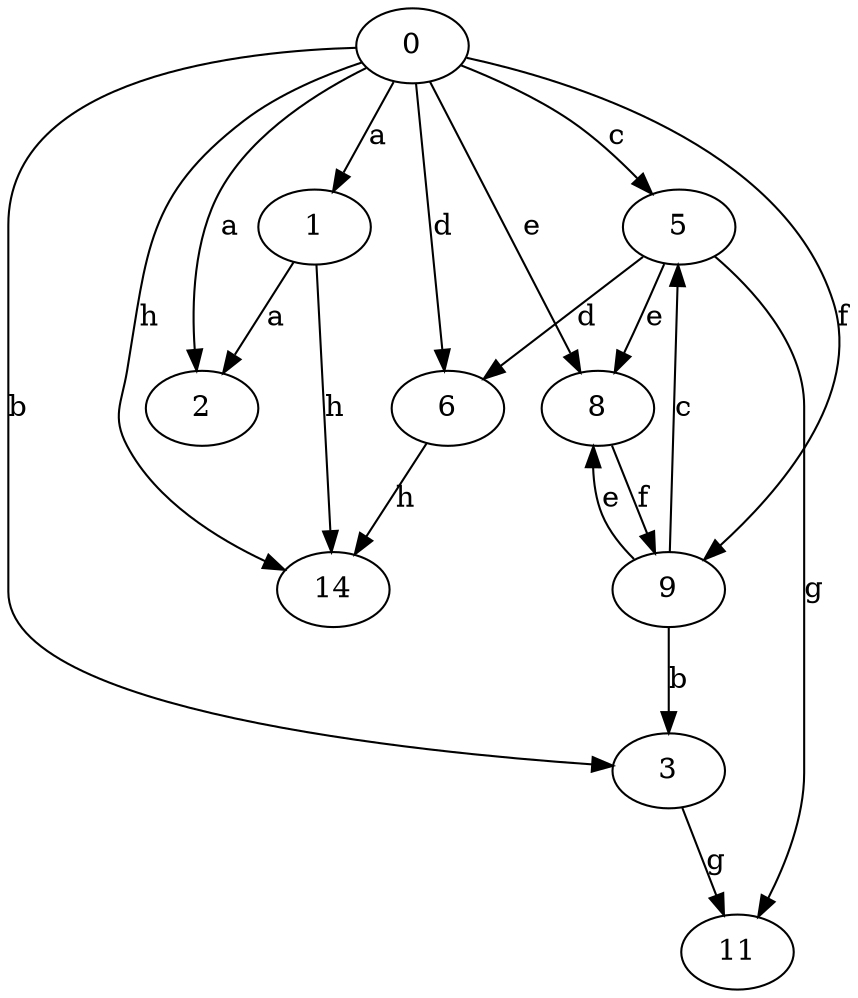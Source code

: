 strict digraph  {
1;
2;
0;
3;
5;
6;
8;
9;
11;
14;
1 -> 2  [label=a];
1 -> 14  [label=h];
0 -> 1  [label=a];
0 -> 2  [label=a];
0 -> 3  [label=b];
0 -> 5  [label=c];
0 -> 6  [label=d];
0 -> 8  [label=e];
0 -> 9  [label=f];
0 -> 14  [label=h];
3 -> 11  [label=g];
5 -> 6  [label=d];
5 -> 8  [label=e];
5 -> 11  [label=g];
6 -> 14  [label=h];
8 -> 9  [label=f];
9 -> 3  [label=b];
9 -> 5  [label=c];
9 -> 8  [label=e];
}
